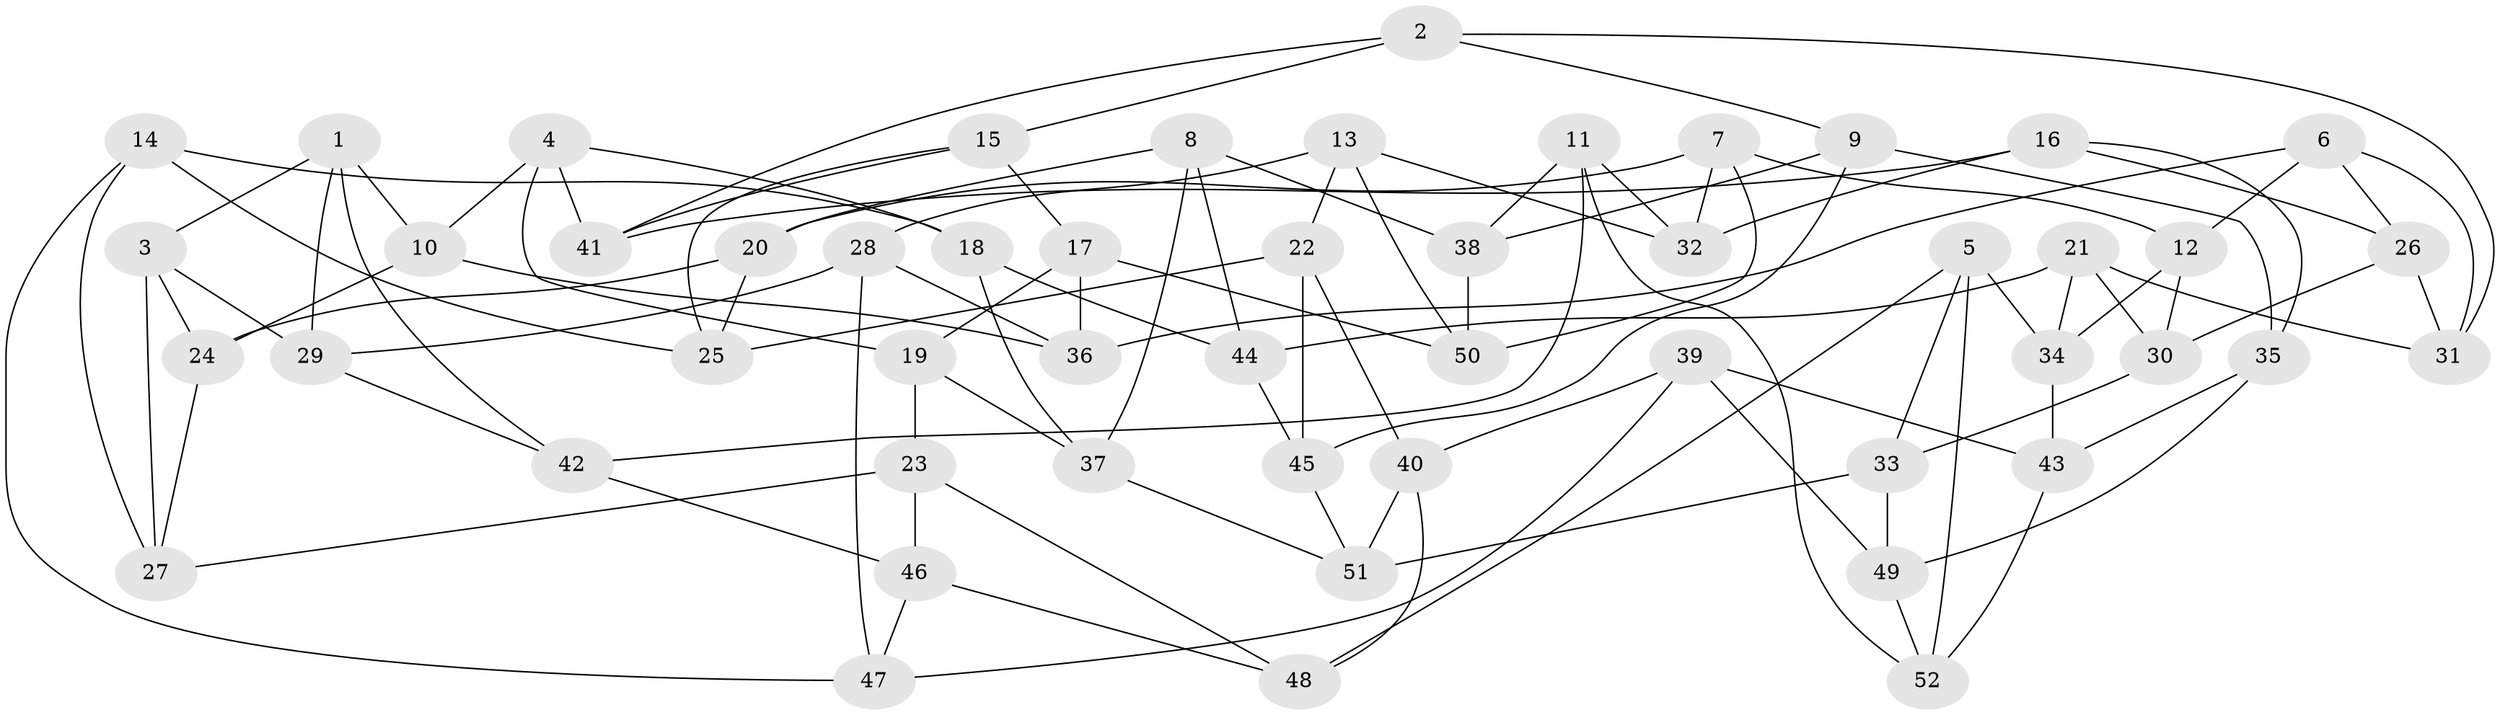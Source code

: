 // coarse degree distribution, {4: 0.17647058823529413, 6: 0.29411764705882354, 3: 0.11764705882352941, 5: 0.23529411764705882, 8: 0.058823529411764705, 7: 0.11764705882352941}
// Generated by graph-tools (version 1.1) at 2025/38/03/04/25 23:38:09]
// undirected, 52 vertices, 104 edges
graph export_dot {
  node [color=gray90,style=filled];
  1;
  2;
  3;
  4;
  5;
  6;
  7;
  8;
  9;
  10;
  11;
  12;
  13;
  14;
  15;
  16;
  17;
  18;
  19;
  20;
  21;
  22;
  23;
  24;
  25;
  26;
  27;
  28;
  29;
  30;
  31;
  32;
  33;
  34;
  35;
  36;
  37;
  38;
  39;
  40;
  41;
  42;
  43;
  44;
  45;
  46;
  47;
  48;
  49;
  50;
  51;
  52;
  1 -- 3;
  1 -- 42;
  1 -- 29;
  1 -- 10;
  2 -- 15;
  2 -- 31;
  2 -- 41;
  2 -- 9;
  3 -- 29;
  3 -- 27;
  3 -- 24;
  4 -- 41;
  4 -- 10;
  4 -- 19;
  4 -- 18;
  5 -- 34;
  5 -- 33;
  5 -- 48;
  5 -- 52;
  6 -- 36;
  6 -- 31;
  6 -- 26;
  6 -- 12;
  7 -- 50;
  7 -- 12;
  7 -- 32;
  7 -- 20;
  8 -- 38;
  8 -- 20;
  8 -- 37;
  8 -- 44;
  9 -- 35;
  9 -- 38;
  9 -- 45;
  10 -- 24;
  10 -- 36;
  11 -- 42;
  11 -- 32;
  11 -- 52;
  11 -- 38;
  12 -- 30;
  12 -- 34;
  13 -- 50;
  13 -- 22;
  13 -- 28;
  13 -- 32;
  14 -- 27;
  14 -- 18;
  14 -- 25;
  14 -- 47;
  15 -- 41;
  15 -- 17;
  15 -- 25;
  16 -- 35;
  16 -- 32;
  16 -- 26;
  16 -- 41;
  17 -- 50;
  17 -- 36;
  17 -- 19;
  18 -- 44;
  18 -- 37;
  19 -- 23;
  19 -- 37;
  20 -- 25;
  20 -- 24;
  21 -- 31;
  21 -- 44;
  21 -- 30;
  21 -- 34;
  22 -- 25;
  22 -- 40;
  22 -- 45;
  23 -- 48;
  23 -- 46;
  23 -- 27;
  24 -- 27;
  26 -- 31;
  26 -- 30;
  28 -- 47;
  28 -- 29;
  28 -- 36;
  29 -- 42;
  30 -- 33;
  33 -- 49;
  33 -- 51;
  34 -- 43;
  35 -- 49;
  35 -- 43;
  37 -- 51;
  38 -- 50;
  39 -- 40;
  39 -- 47;
  39 -- 43;
  39 -- 49;
  40 -- 51;
  40 -- 48;
  42 -- 46;
  43 -- 52;
  44 -- 45;
  45 -- 51;
  46 -- 47;
  46 -- 48;
  49 -- 52;
}
